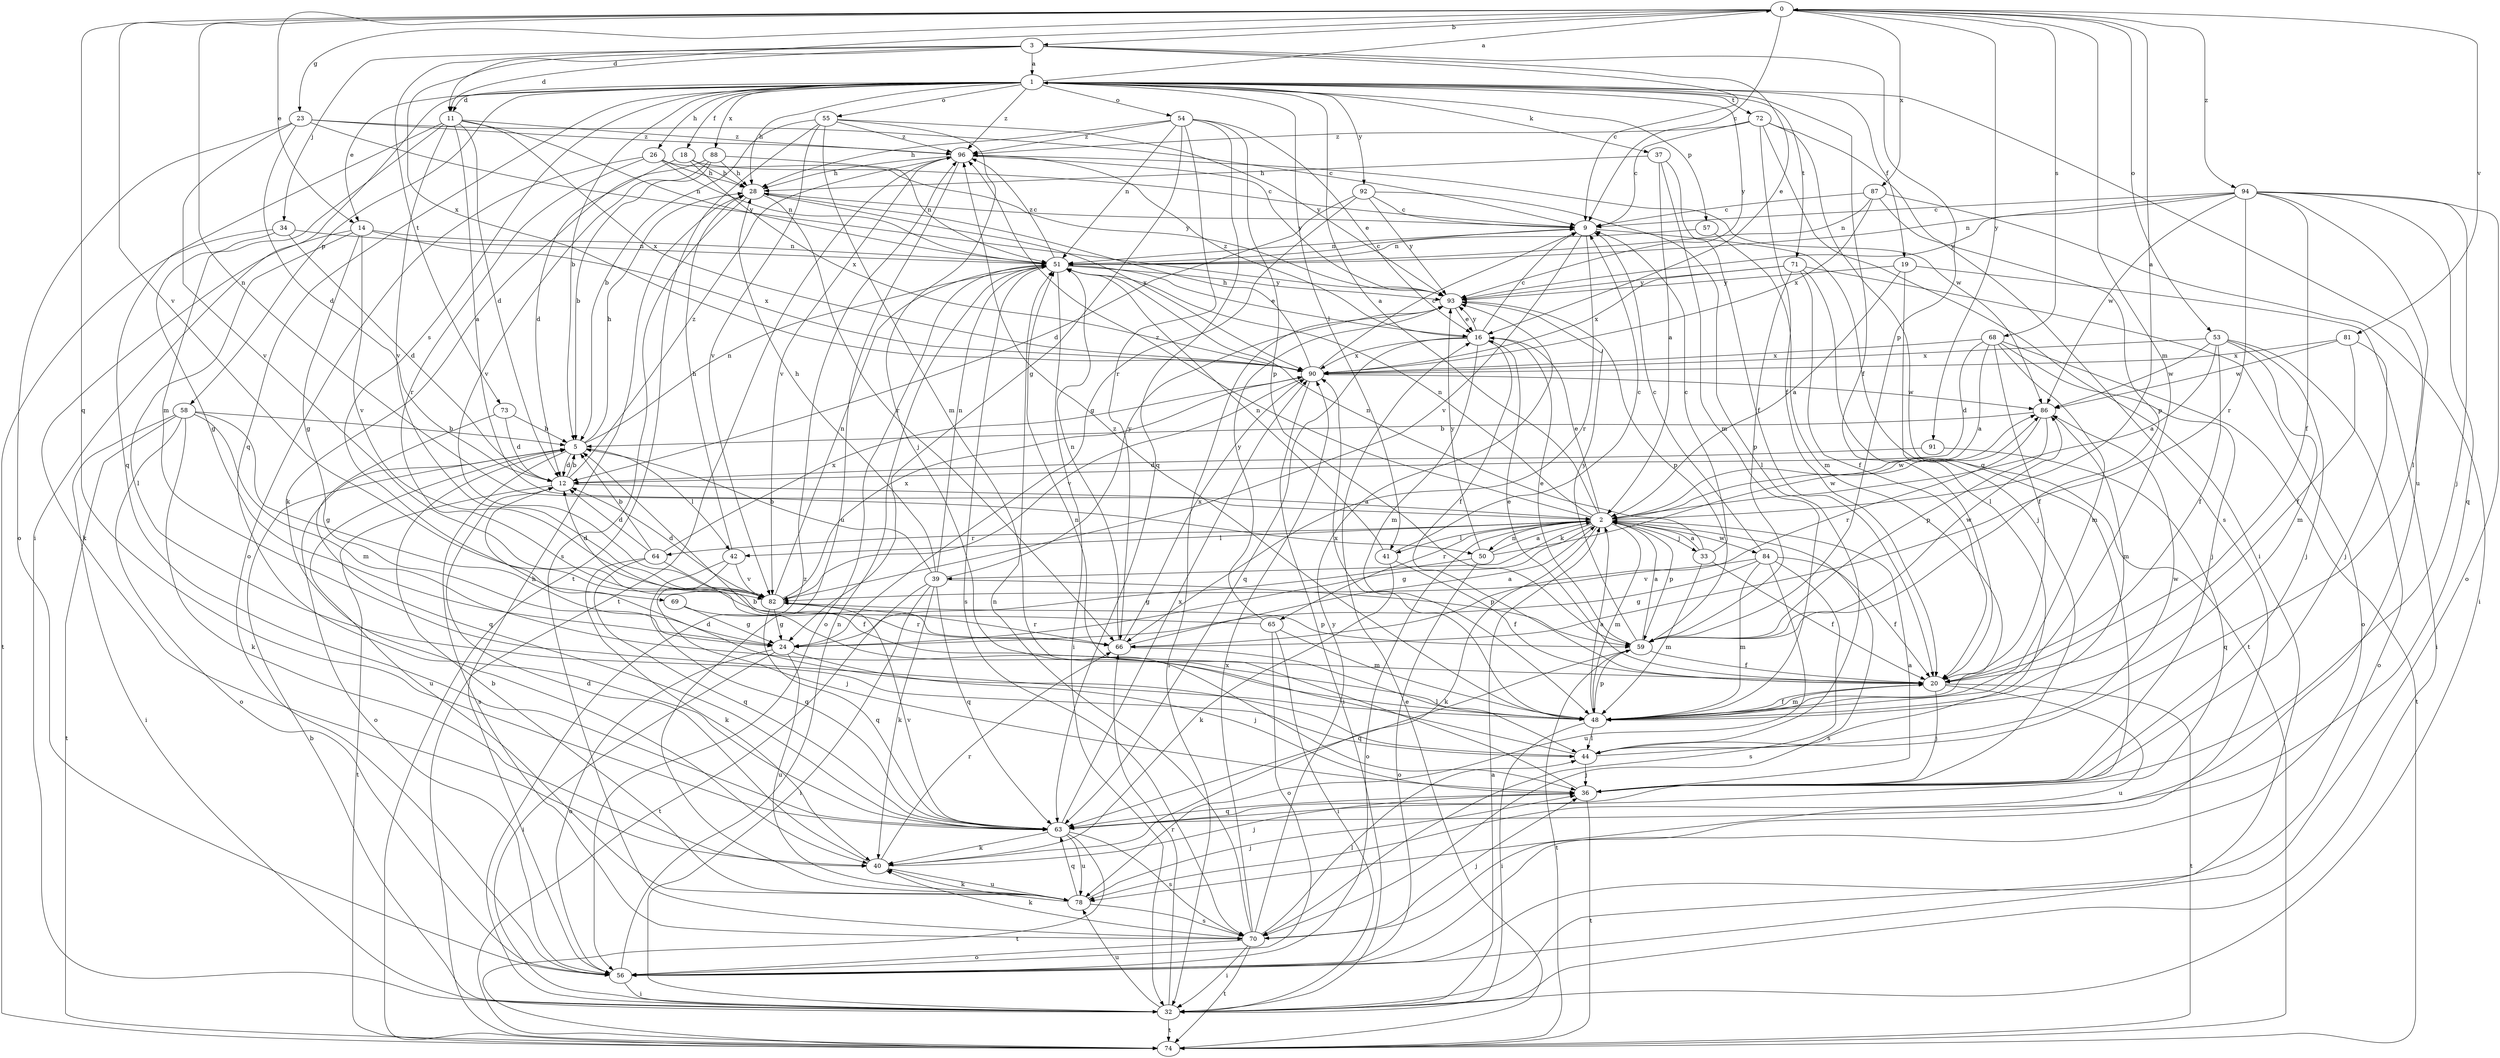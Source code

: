 strict digraph  {
0;
1;
2;
3;
5;
9;
11;
12;
14;
16;
18;
19;
20;
23;
24;
26;
28;
32;
33;
34;
36;
37;
39;
40;
41;
42;
44;
48;
50;
51;
53;
54;
55;
56;
57;
58;
59;
63;
64;
65;
66;
68;
69;
70;
71;
72;
73;
74;
78;
81;
82;
84;
86;
87;
88;
90;
91;
92;
93;
94;
96;
0 -> 3  [label=b];
0 -> 9  [label=c];
0 -> 11  [label=d];
0 -> 14  [label=e];
0 -> 23  [label=g];
0 -> 48  [label=m];
0 -> 50  [label=n];
0 -> 53  [label=o];
0 -> 63  [label=q];
0 -> 68  [label=s];
0 -> 81  [label=v];
0 -> 82  [label=v];
0 -> 87  [label=x];
0 -> 91  [label=y];
0 -> 94  [label=z];
1 -> 0  [label=a];
1 -> 5  [label=b];
1 -> 11  [label=d];
1 -> 14  [label=e];
1 -> 18  [label=f];
1 -> 19  [label=f];
1 -> 20  [label=f];
1 -> 26  [label=h];
1 -> 28  [label=h];
1 -> 32  [label=i];
1 -> 37  [label=k];
1 -> 41  [label=l];
1 -> 54  [label=o];
1 -> 55  [label=o];
1 -> 57  [label=p];
1 -> 58  [label=p];
1 -> 63  [label=q];
1 -> 69  [label=s];
1 -> 71  [label=t];
1 -> 72  [label=t];
1 -> 78  [label=u];
1 -> 88  [label=x];
1 -> 92  [label=y];
1 -> 93  [label=y];
1 -> 96  [label=z];
2 -> 0  [label=a];
2 -> 1  [label=a];
2 -> 16  [label=e];
2 -> 24  [label=g];
2 -> 33  [label=j];
2 -> 39  [label=k];
2 -> 40  [label=k];
2 -> 41  [label=l];
2 -> 42  [label=l];
2 -> 48  [label=m];
2 -> 50  [label=n];
2 -> 51  [label=n];
2 -> 56  [label=o];
2 -> 59  [label=p];
2 -> 64  [label=r];
2 -> 65  [label=r];
2 -> 70  [label=s];
2 -> 84  [label=w];
2 -> 86  [label=w];
2 -> 96  [label=z];
3 -> 1  [label=a];
3 -> 9  [label=c];
3 -> 11  [label=d];
3 -> 16  [label=e];
3 -> 34  [label=j];
3 -> 59  [label=p];
3 -> 73  [label=t];
3 -> 90  [label=x];
5 -> 12  [label=d];
5 -> 28  [label=h];
5 -> 42  [label=l];
5 -> 51  [label=n];
5 -> 56  [label=o];
5 -> 70  [label=s];
5 -> 78  [label=u];
9 -> 51  [label=n];
9 -> 66  [label=r];
9 -> 74  [label=t];
9 -> 82  [label=v];
11 -> 2  [label=a];
11 -> 12  [label=d];
11 -> 48  [label=m];
11 -> 51  [label=n];
11 -> 63  [label=q];
11 -> 82  [label=v];
11 -> 90  [label=x];
11 -> 96  [label=z];
12 -> 2  [label=a];
12 -> 5  [label=b];
12 -> 74  [label=t];
12 -> 96  [label=z];
14 -> 24  [label=g];
14 -> 40  [label=k];
14 -> 44  [label=l];
14 -> 51  [label=n];
14 -> 82  [label=v];
14 -> 90  [label=x];
16 -> 9  [label=c];
16 -> 20  [label=f];
16 -> 48  [label=m];
16 -> 63  [label=q];
16 -> 90  [label=x];
16 -> 93  [label=y];
16 -> 96  [label=z];
18 -> 9  [label=c];
18 -> 12  [label=d];
18 -> 28  [label=h];
18 -> 90  [label=x];
19 -> 2  [label=a];
19 -> 32  [label=i];
19 -> 36  [label=j];
19 -> 93  [label=y];
20 -> 16  [label=e];
20 -> 36  [label=j];
20 -> 48  [label=m];
20 -> 74  [label=t];
20 -> 78  [label=u];
23 -> 9  [label=c];
23 -> 12  [label=d];
23 -> 56  [label=o];
23 -> 82  [label=v];
23 -> 93  [label=y];
23 -> 96  [label=z];
24 -> 32  [label=i];
24 -> 36  [label=j];
24 -> 56  [label=o];
24 -> 78  [label=u];
26 -> 28  [label=h];
26 -> 51  [label=n];
26 -> 56  [label=o];
26 -> 66  [label=r];
26 -> 93  [label=y];
28 -> 9  [label=c];
28 -> 66  [label=r];
28 -> 70  [label=s];
28 -> 90  [label=x];
32 -> 2  [label=a];
32 -> 5  [label=b];
32 -> 66  [label=r];
32 -> 74  [label=t];
32 -> 78  [label=u];
32 -> 96  [label=z];
33 -> 2  [label=a];
33 -> 9  [label=c];
33 -> 20  [label=f];
33 -> 48  [label=m];
33 -> 51  [label=n];
34 -> 12  [label=d];
34 -> 24  [label=g];
34 -> 51  [label=n];
34 -> 74  [label=t];
36 -> 2  [label=a];
36 -> 51  [label=n];
36 -> 63  [label=q];
36 -> 74  [label=t];
37 -> 2  [label=a];
37 -> 20  [label=f];
37 -> 28  [label=h];
37 -> 48  [label=m];
39 -> 5  [label=b];
39 -> 28  [label=h];
39 -> 32  [label=i];
39 -> 40  [label=k];
39 -> 51  [label=n];
39 -> 59  [label=p];
39 -> 63  [label=q];
39 -> 74  [label=t];
39 -> 93  [label=y];
40 -> 12  [label=d];
40 -> 36  [label=j];
40 -> 66  [label=r];
40 -> 78  [label=u];
41 -> 9  [label=c];
41 -> 20  [label=f];
41 -> 40  [label=k];
41 -> 51  [label=n];
42 -> 28  [label=h];
42 -> 36  [label=j];
42 -> 63  [label=q];
42 -> 82  [label=v];
44 -> 5  [label=b];
44 -> 12  [label=d];
44 -> 36  [label=j];
44 -> 86  [label=w];
48 -> 2  [label=a];
48 -> 20  [label=f];
48 -> 32  [label=i];
48 -> 44  [label=l];
48 -> 59  [label=p];
48 -> 90  [label=x];
48 -> 96  [label=z];
50 -> 2  [label=a];
50 -> 24  [label=g];
50 -> 56  [label=o];
50 -> 86  [label=w];
50 -> 93  [label=y];
51 -> 9  [label=c];
51 -> 16  [label=e];
51 -> 32  [label=i];
51 -> 56  [label=o];
51 -> 70  [label=s];
51 -> 93  [label=y];
51 -> 96  [label=z];
53 -> 2  [label=a];
53 -> 20  [label=f];
53 -> 36  [label=j];
53 -> 48  [label=m];
53 -> 56  [label=o];
53 -> 86  [label=w];
53 -> 90  [label=x];
54 -> 16  [label=e];
54 -> 24  [label=g];
54 -> 28  [label=h];
54 -> 51  [label=n];
54 -> 59  [label=p];
54 -> 63  [label=q];
54 -> 66  [label=r];
54 -> 96  [label=z];
55 -> 5  [label=b];
55 -> 36  [label=j];
55 -> 48  [label=m];
55 -> 74  [label=t];
55 -> 82  [label=v];
55 -> 93  [label=y];
55 -> 96  [label=z];
56 -> 28  [label=h];
56 -> 32  [label=i];
56 -> 51  [label=n];
57 -> 48  [label=m];
57 -> 51  [label=n];
58 -> 5  [label=b];
58 -> 24  [label=g];
58 -> 32  [label=i];
58 -> 40  [label=k];
58 -> 48  [label=m];
58 -> 56  [label=o];
58 -> 74  [label=t];
59 -> 2  [label=a];
59 -> 16  [label=e];
59 -> 20  [label=f];
59 -> 63  [label=q];
59 -> 74  [label=t];
59 -> 86  [label=w];
59 -> 93  [label=y];
63 -> 40  [label=k];
63 -> 70  [label=s];
63 -> 74  [label=t];
63 -> 78  [label=u];
63 -> 82  [label=v];
63 -> 90  [label=x];
64 -> 5  [label=b];
64 -> 12  [label=d];
64 -> 20  [label=f];
64 -> 40  [label=k];
64 -> 63  [label=q];
64 -> 90  [label=x];
65 -> 12  [label=d];
65 -> 32  [label=i];
65 -> 48  [label=m];
65 -> 56  [label=o];
65 -> 93  [label=y];
66 -> 2  [label=a];
66 -> 44  [label=l];
66 -> 51  [label=n];
66 -> 90  [label=x];
68 -> 2  [label=a];
68 -> 12  [label=d];
68 -> 20  [label=f];
68 -> 36  [label=j];
68 -> 48  [label=m];
68 -> 74  [label=t];
68 -> 90  [label=x];
69 -> 24  [label=g];
69 -> 66  [label=r];
70 -> 32  [label=i];
70 -> 36  [label=j];
70 -> 40  [label=k];
70 -> 44  [label=l];
70 -> 51  [label=n];
70 -> 56  [label=o];
70 -> 74  [label=t];
70 -> 90  [label=x];
70 -> 93  [label=y];
71 -> 20  [label=f];
71 -> 44  [label=l];
71 -> 56  [label=o];
71 -> 59  [label=p];
71 -> 90  [label=x];
71 -> 93  [label=y];
72 -> 9  [label=c];
72 -> 20  [label=f];
72 -> 32  [label=i];
72 -> 63  [label=q];
72 -> 70  [label=s];
72 -> 96  [label=z];
73 -> 5  [label=b];
73 -> 12  [label=d];
73 -> 63  [label=q];
74 -> 16  [label=e];
78 -> 5  [label=b];
78 -> 36  [label=j];
78 -> 40  [label=k];
78 -> 63  [label=q];
78 -> 70  [label=s];
81 -> 20  [label=f];
81 -> 36  [label=j];
81 -> 86  [label=w];
81 -> 90  [label=x];
82 -> 12  [label=d];
82 -> 24  [label=g];
82 -> 51  [label=n];
82 -> 59  [label=p];
82 -> 63  [label=q];
82 -> 66  [label=r];
82 -> 90  [label=x];
84 -> 9  [label=c];
84 -> 20  [label=f];
84 -> 24  [label=g];
84 -> 48  [label=m];
84 -> 70  [label=s];
84 -> 78  [label=u];
84 -> 82  [label=v];
86 -> 5  [label=b];
86 -> 48  [label=m];
86 -> 59  [label=p];
86 -> 66  [label=r];
87 -> 9  [label=c];
87 -> 32  [label=i];
87 -> 51  [label=n];
87 -> 59  [label=p];
87 -> 90  [label=x];
88 -> 5  [label=b];
88 -> 28  [label=h];
88 -> 40  [label=k];
88 -> 51  [label=n];
88 -> 82  [label=v];
90 -> 9  [label=c];
90 -> 28  [label=h];
90 -> 32  [label=i];
90 -> 82  [label=v];
90 -> 86  [label=w];
91 -> 12  [label=d];
91 -> 63  [label=q];
92 -> 9  [label=c];
92 -> 12  [label=d];
92 -> 24  [label=g];
92 -> 44  [label=l];
92 -> 93  [label=y];
93 -> 16  [label=e];
93 -> 32  [label=i];
93 -> 59  [label=p];
94 -> 9  [label=c];
94 -> 20  [label=f];
94 -> 36  [label=j];
94 -> 44  [label=l];
94 -> 51  [label=n];
94 -> 56  [label=o];
94 -> 63  [label=q];
94 -> 66  [label=r];
94 -> 86  [label=w];
94 -> 93  [label=y];
96 -> 28  [label=h];
96 -> 74  [label=t];
96 -> 78  [label=u];
96 -> 82  [label=v];
96 -> 86  [label=w];
96 -> 93  [label=y];
}
